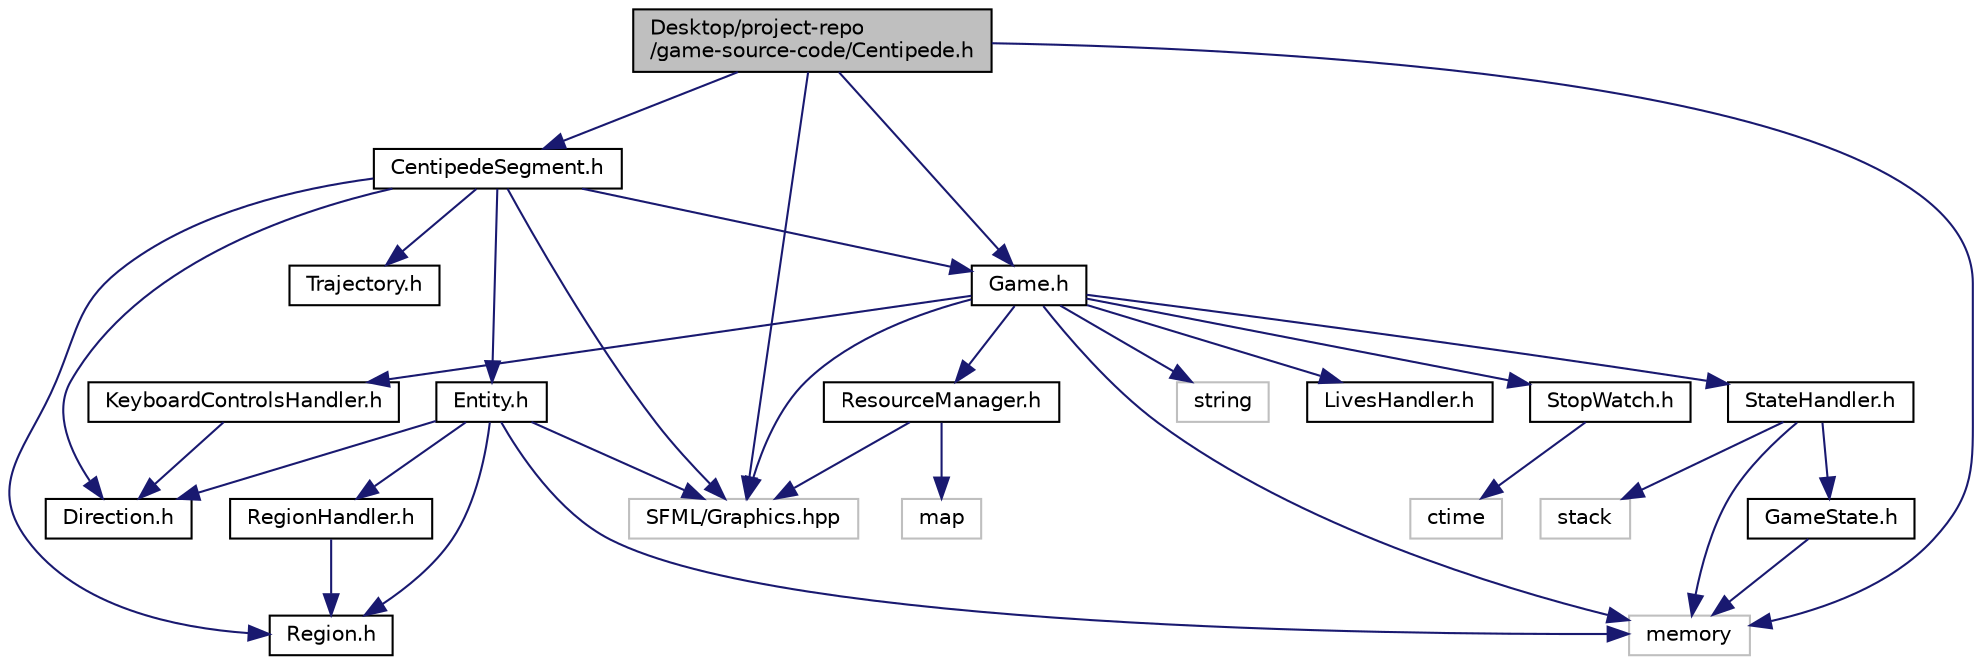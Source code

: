 digraph "Desktop/project-repo/game-source-code/Centipede.h"
{
  edge [fontname="Helvetica",fontsize="10",labelfontname="Helvetica",labelfontsize="10"];
  node [fontname="Helvetica",fontsize="10",shape=record];
  Node0 [label="Desktop/project-repo\l/game-source-code/Centipede.h",height=0.2,width=0.4,color="black", fillcolor="grey75", style="filled", fontcolor="black"];
  Node0 -> Node1 [color="midnightblue",fontsize="10",style="solid",fontname="Helvetica"];
  Node1 [label="SFML/Graphics.hpp",height=0.2,width=0.4,color="grey75", fillcolor="white", style="filled"];
  Node0 -> Node2 [color="midnightblue",fontsize="10",style="solid",fontname="Helvetica"];
  Node2 [label="memory",height=0.2,width=0.4,color="grey75", fillcolor="white", style="filled"];
  Node0 -> Node3 [color="midnightblue",fontsize="10",style="solid",fontname="Helvetica"];
  Node3 [label="CentipedeSegment.h",height=0.2,width=0.4,color="black", fillcolor="white", style="filled",URL="$_centipede_segment_8h.html",tooltip="CentipedeSegment objects. "];
  Node3 -> Node1 [color="midnightblue",fontsize="10",style="solid",fontname="Helvetica"];
  Node3 -> Node4 [color="midnightblue",fontsize="10",style="solid",fontname="Helvetica"];
  Node4 [label="Direction.h",height=0.2,width=0.4,color="black", fillcolor="white", style="filled",URL="$_direction_8h.html"];
  Node3 -> Node5 [color="midnightblue",fontsize="10",style="solid",fontname="Helvetica"];
  Node5 [label="Entity.h",height=0.2,width=0.4,color="black", fillcolor="white", style="filled",URL="$_entity_8h.html",tooltip="Parent class from which all Entity objects inherit. "];
  Node5 -> Node1 [color="midnightblue",fontsize="10",style="solid",fontname="Helvetica"];
  Node5 -> Node2 [color="midnightblue",fontsize="10",style="solid",fontname="Helvetica"];
  Node5 -> Node4 [color="midnightblue",fontsize="10",style="solid",fontname="Helvetica"];
  Node5 -> Node6 [color="midnightblue",fontsize="10",style="solid",fontname="Helvetica"];
  Node6 [label="Region.h",height=0.2,width=0.4,color="black", fillcolor="white", style="filled",URL="$_region_8h.html"];
  Node5 -> Node7 [color="midnightblue",fontsize="10",style="solid",fontname="Helvetica"];
  Node7 [label="RegionHandler.h",height=0.2,width=0.4,color="black", fillcolor="white", style="filled",URL="$_region_handler_8h.html"];
  Node7 -> Node6 [color="midnightblue",fontsize="10",style="solid",fontname="Helvetica"];
  Node3 -> Node8 [color="midnightblue",fontsize="10",style="solid",fontname="Helvetica"];
  Node8 [label="Game.h",height=0.2,width=0.4,color="black", fillcolor="white", style="filled",URL="$_game_8h.html",tooltip="Struct containing objects of the Data layer that must be globally accessable for a particular instanc..."];
  Node8 -> Node1 [color="midnightblue",fontsize="10",style="solid",fontname="Helvetica"];
  Node8 -> Node2 [color="midnightblue",fontsize="10",style="solid",fontname="Helvetica"];
  Node8 -> Node9 [color="midnightblue",fontsize="10",style="solid",fontname="Helvetica"];
  Node9 [label="string",height=0.2,width=0.4,color="grey75", fillcolor="white", style="filled"];
  Node8 -> Node10 [color="midnightblue",fontsize="10",style="solid",fontname="Helvetica"];
  Node10 [label="KeyboardControlsHandler.h",height=0.2,width=0.4,color="black", fillcolor="white", style="filled",URL="$_keyboard_controls_handler_8h.html",tooltip="Handles the Direction of Turret object&#39;s movement and current shooting state. "];
  Node10 -> Node4 [color="midnightblue",fontsize="10",style="solid",fontname="Helvetica"];
  Node8 -> Node11 [color="midnightblue",fontsize="10",style="solid",fontname="Helvetica"];
  Node11 [label="LivesHandler.h",height=0.2,width=0.4,color="black", fillcolor="white", style="filled",URL="$_lives_handler_8h.html"];
  Node8 -> Node12 [color="midnightblue",fontsize="10",style="solid",fontname="Helvetica"];
  Node12 [label="ResourceManager.h",height=0.2,width=0.4,color="black", fillcolor="white", style="filled",URL="$_resource_manager_8h.html"];
  Node12 -> Node1 [color="midnightblue",fontsize="10",style="solid",fontname="Helvetica"];
  Node12 -> Node13 [color="midnightblue",fontsize="10",style="solid",fontname="Helvetica"];
  Node13 [label="map",height=0.2,width=0.4,color="grey75", fillcolor="white", style="filled"];
  Node8 -> Node14 [color="midnightblue",fontsize="10",style="solid",fontname="Helvetica"];
  Node14 [label="StateHandler.h",height=0.2,width=0.4,color="black", fillcolor="white", style="filled",URL="$_state_handler_8h.html"];
  Node14 -> Node2 [color="midnightblue",fontsize="10",style="solid",fontname="Helvetica"];
  Node14 -> Node15 [color="midnightblue",fontsize="10",style="solid",fontname="Helvetica"];
  Node15 [label="stack",height=0.2,width=0.4,color="grey75", fillcolor="white", style="filled"];
  Node14 -> Node16 [color="midnightblue",fontsize="10",style="solid",fontname="Helvetica"];
  Node16 [label="GameState.h",height=0.2,width=0.4,color="black", fillcolor="white", style="filled",URL="$_game_state_8h.html"];
  Node16 -> Node2 [color="midnightblue",fontsize="10",style="solid",fontname="Helvetica"];
  Node8 -> Node17 [color="midnightblue",fontsize="10",style="solid",fontname="Helvetica"];
  Node17 [label="StopWatch.h",height=0.2,width=0.4,color="black", fillcolor="white", style="filled",URL="$_stop_watch_8h.html",tooltip="Timer object. Provides alternative to sf::Clock objects. "];
  Node17 -> Node18 [color="midnightblue",fontsize="10",style="solid",fontname="Helvetica"];
  Node18 [label="ctime",height=0.2,width=0.4,color="grey75", fillcolor="white", style="filled"];
  Node3 -> Node6 [color="midnightblue",fontsize="10",style="solid",fontname="Helvetica"];
  Node3 -> Node19 [color="midnightblue",fontsize="10",style="solid",fontname="Helvetica"];
  Node19 [label="Trajectory.h",height=0.2,width=0.4,color="black", fillcolor="white", style="filled",URL="$_trajectory_8h.html"];
  Node0 -> Node8 [color="midnightblue",fontsize="10",style="solid",fontname="Helvetica"];
}
